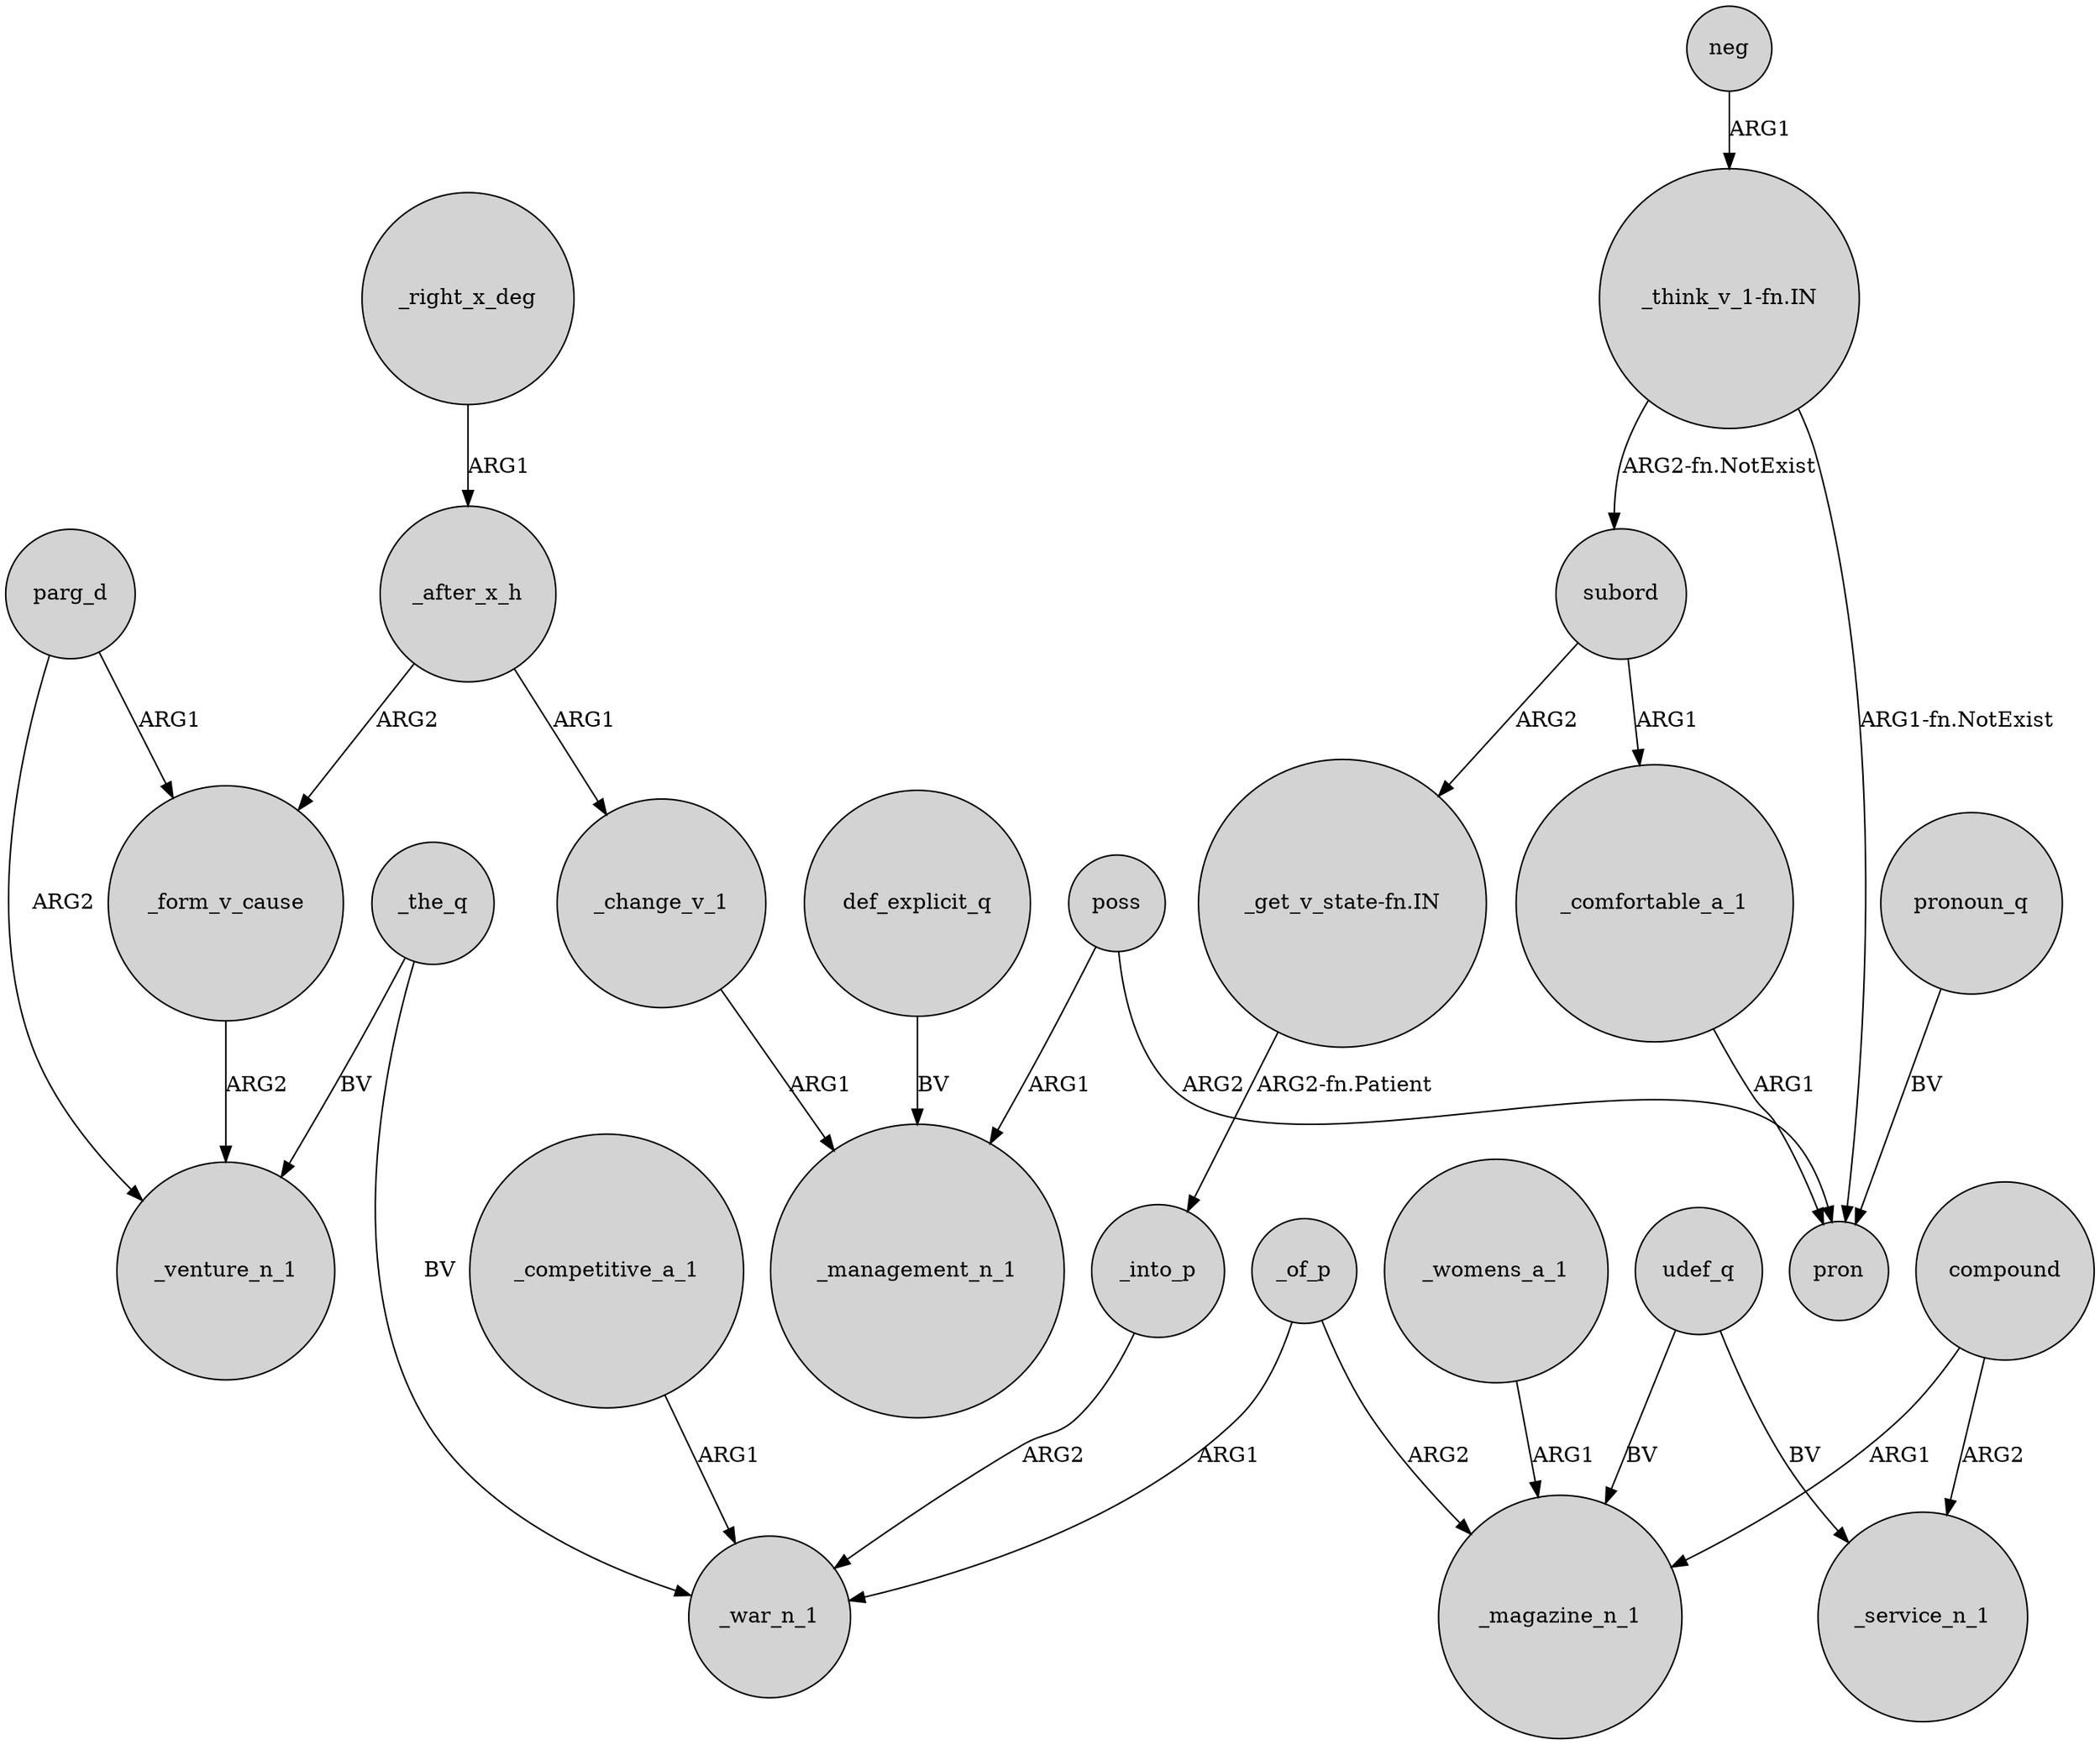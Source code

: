 digraph {
	node [shape=circle style=filled]
	parg_d -> _form_v_cause [label=ARG1]
	_competitive_a_1 -> _war_n_1 [label=ARG1]
	_change_v_1 -> _management_n_1 [label=ARG1]
	subord -> "_get_v_state-fn.IN" [label=ARG2]
	compound -> _service_n_1 [label=ARG2]
	poss -> pron [label=ARG2]
	"_think_v_1-fn.IN" -> pron [label="ARG1-fn.NotExist"]
	_of_p -> _war_n_1 [label=ARG1]
	_the_q -> _war_n_1 [label=BV]
	_after_x_h -> _change_v_1 [label=ARG1]
	"_get_v_state-fn.IN" -> _into_p [label="ARG2-fn.Patient"]
	_after_x_h -> _form_v_cause [label=ARG2]
	"_think_v_1-fn.IN" -> subord [label="ARG2-fn.NotExist"]
	pronoun_q -> pron [label=BV]
	poss -> _management_n_1 [label=ARG1]
	udef_q -> _magazine_n_1 [label=BV]
	_womens_a_1 -> _magazine_n_1 [label=ARG1]
	udef_q -> _service_n_1 [label=BV]
	subord -> _comfortable_a_1 [label=ARG1]
	def_explicit_q -> _management_n_1 [label=BV]
	neg -> "_think_v_1-fn.IN" [label=ARG1]
	_of_p -> _magazine_n_1 [label=ARG2]
	_the_q -> _venture_n_1 [label=BV]
	_comfortable_a_1 -> pron [label=ARG1]
	compound -> _magazine_n_1 [label=ARG1]
	parg_d -> _venture_n_1 [label=ARG2]
	_right_x_deg -> _after_x_h [label=ARG1]
	_form_v_cause -> _venture_n_1 [label=ARG2]
	_into_p -> _war_n_1 [label=ARG2]
}
